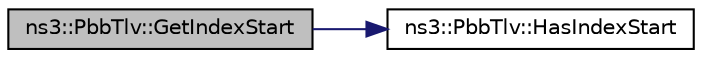 digraph "ns3::PbbTlv::GetIndexStart"
{
 // LATEX_PDF_SIZE
  edge [fontname="Helvetica",fontsize="10",labelfontname="Helvetica",labelfontsize="10"];
  node [fontname="Helvetica",fontsize="10",shape=record];
  rankdir="LR";
  Node1 [label="ns3::PbbTlv::GetIndexStart",height=0.2,width=0.4,color="black", fillcolor="grey75", style="filled", fontcolor="black",tooltip="Get the starting point index."];
  Node1 -> Node2 [color="midnightblue",fontsize="10",style="solid",fontname="Helvetica"];
  Node2 [label="ns3::PbbTlv::HasIndexStart",height=0.2,width=0.4,color="black", fillcolor="white", style="filled",URL="$classns3_1_1_pbb_tlv.html#a8a59eed876351f2cb959273618e65484",tooltip="Checks if there is a starting index."];
}
